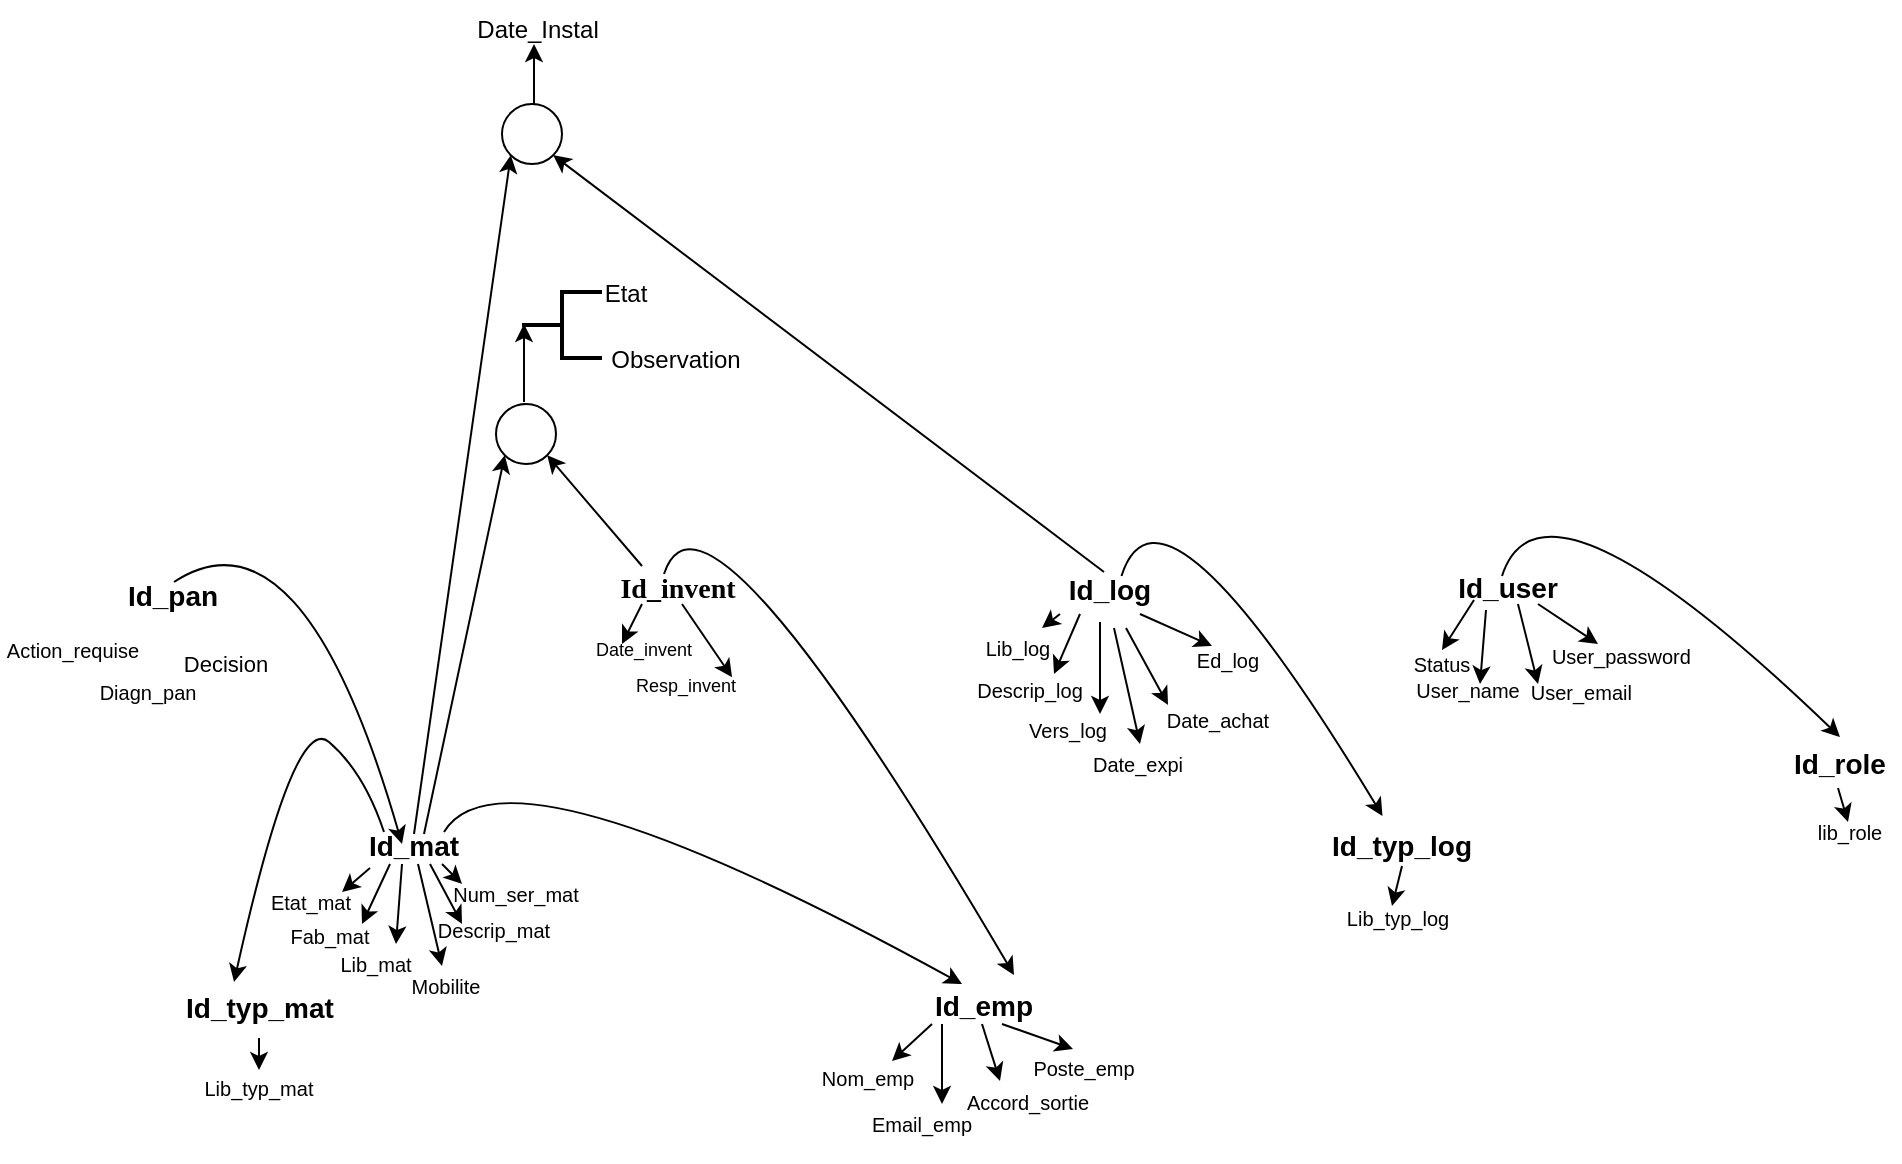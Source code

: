 <mxfile version="22.1.2" type="device">
  <diagram name="Page-1" id="wIZUU9E_AbacnY16icFT">
    <mxGraphModel dx="1691" dy="1685" grid="1" gridSize="10" guides="1" tooltips="1" connect="1" arrows="1" fold="1" page="1" pageScale="1" pageWidth="827" pageHeight="1169" math="0" shadow="0">
      <root>
        <mxCell id="0" />
        <mxCell id="1" parent="0" />
        <mxCell id="IXlQr3k1-wAIUMvVh51--2" value="&lt;font style=&quot;font-size: 14px;&quot;&gt;&lt;b&gt;Id_user&lt;/b&gt;&lt;/font&gt;" style="text;html=1;strokeColor=none;fillColor=none;align=center;verticalAlign=middle;whiteSpace=wrap;rounded=0;" parent="1" vertex="1">
          <mxGeometry x="563" y="247" width="60" height="30" as="geometry" />
        </mxCell>
        <mxCell id="IXlQr3k1-wAIUMvVh51--3" value="&lt;font style=&quot;font-size: 14px;&quot;&gt;&lt;b&gt;Id_mat&lt;/b&gt;&lt;/font&gt;" style="text;html=1;strokeColor=none;fillColor=none;align=center;verticalAlign=middle;whiteSpace=wrap;rounded=0;" parent="1" vertex="1">
          <mxGeometry x="16" y="376" width="60" height="30" as="geometry" />
        </mxCell>
        <mxCell id="IXlQr3k1-wAIUMvVh51--4" value="&lt;font style=&quot;font-size: 14px;&quot;&gt;&lt;b&gt;Id_log&lt;/b&gt;&lt;/font&gt;" style="text;html=1;strokeColor=none;fillColor=none;align=center;verticalAlign=middle;whiteSpace=wrap;rounded=0;" parent="1" vertex="1">
          <mxGeometry x="364" y="248" width="60" height="30" as="geometry" />
        </mxCell>
        <mxCell id="IXlQr3k1-wAIUMvVh51--5" value="&lt;font style=&quot;font-size: 14px;&quot;&gt;&lt;b&gt;Id_pan&lt;/b&gt;&lt;/font&gt;" style="text;html=1;strokeColor=none;fillColor=none;align=center;verticalAlign=middle;whiteSpace=wrap;rounded=0;" parent="1" vertex="1">
          <mxGeometry x="-100" y="254" width="51" height="24" as="geometry" />
        </mxCell>
        <mxCell id="IXlQr3k1-wAIUMvVh51--6" value="&lt;font style=&quot;font-size: 14px;&quot;&gt;&lt;b&gt;Id_typ_log&lt;/b&gt;&lt;/font&gt;" style="text;html=1;strokeColor=none;fillColor=none;align=center;verticalAlign=middle;whiteSpace=wrap;rounded=0;" parent="1" vertex="1">
          <mxGeometry x="510" y="376" width="60" height="30" as="geometry" />
        </mxCell>
        <mxCell id="IXlQr3k1-wAIUMvVh51--7" value="&lt;font face=&quot;Times New Roman&quot; style=&quot;font-size: 14px;&quot;&gt;&lt;b&gt;Id_invent&lt;/b&gt;&lt;/font&gt;" style="text;html=1;strokeColor=none;fillColor=none;align=center;verticalAlign=middle;whiteSpace=wrap;rounded=0;" parent="1" vertex="1">
          <mxGeometry x="148" y="248" width="60" height="30" as="geometry" />
        </mxCell>
        <mxCell id="IXlQr3k1-wAIUMvVh51--8" value="&lt;font style=&quot;font-size: 14px;&quot;&gt;&lt;b&gt;Id_typ_mat&lt;/b&gt;&lt;/font&gt;" style="text;html=1;strokeColor=none;fillColor=none;align=center;verticalAlign=middle;whiteSpace=wrap;rounded=0;" parent="1" vertex="1">
          <mxGeometry x="-71.5" y="457" width="80" height="30" as="geometry" />
        </mxCell>
        <mxCell id="IXlQr3k1-wAIUMvVh51--9" value="&lt;font style=&quot;font-size: 14px;&quot;&gt;&lt;b&gt;Id_emp&lt;/b&gt;&lt;/font&gt;" style="text;html=1;strokeColor=none;fillColor=none;align=center;verticalAlign=middle;whiteSpace=wrap;rounded=0;" parent="1" vertex="1">
          <mxGeometry x="301" y="455.5" width="60" height="30" as="geometry" />
        </mxCell>
        <mxCell id="IXlQr3k1-wAIUMvVh51--10" value="&lt;font style=&quot;font-size: 14px;&quot;&gt;&lt;b&gt;Id_role&lt;/b&gt;&lt;/font&gt;" style="text;html=1;strokeColor=none;fillColor=none;align=center;verticalAlign=middle;whiteSpace=wrap;rounded=0;" parent="1" vertex="1">
          <mxGeometry x="739" y="336.5" width="40" height="27" as="geometry" />
        </mxCell>
        <mxCell id="IXlQr3k1-wAIUMvVh51--14" value="&lt;font style=&quot;font-size: 12px;&quot;&gt;Etat&lt;/font&gt;" style="text;html=1;strokeColor=none;fillColor=none;align=center;verticalAlign=middle;whiteSpace=wrap;rounded=0;" parent="1" vertex="1">
          <mxGeometry x="132" y="100" width="40" height="30" as="geometry" />
        </mxCell>
        <mxCell id="IXlQr3k1-wAIUMvVh51--15" value="&lt;font style=&quot;font-size: 10px;&quot;&gt;Action_requise&lt;/font&gt;" style="text;html=1;strokeColor=none;fillColor=none;align=center;verticalAlign=middle;whiteSpace=wrap;rounded=0;" parent="1" vertex="1">
          <mxGeometry x="-161" y="284" width="73" height="18" as="geometry" />
        </mxCell>
        <mxCell id="IXlQr3k1-wAIUMvVh51--16" value="" style="strokeWidth=2;html=1;shape=mxgraph.flowchart.annotation_2;align=left;labelPosition=right;pointerEvents=1;" parent="1" vertex="1">
          <mxGeometry x="100" y="114" width="40" height="33" as="geometry" />
        </mxCell>
        <mxCell id="IXlQr3k1-wAIUMvVh51--17" value="" style="ellipse;whiteSpace=wrap;html=1;aspect=fixed;" parent="1" vertex="1">
          <mxGeometry x="87" y="170" width="30" height="30" as="geometry" />
        </mxCell>
        <mxCell id="IXlQr3k1-wAIUMvVh51--23" value="" style="endArrow=classic;html=1;rounded=0;" parent="1" edge="1">
          <mxGeometry width="50" height="50" relative="1" as="geometry">
            <mxPoint x="101" y="169" as="sourcePoint" />
            <mxPoint x="101" y="130" as="targetPoint" />
          </mxGeometry>
        </mxCell>
        <mxCell id="IXlQr3k1-wAIUMvVh51--27" value="" style="endArrow=classic;html=1;rounded=0;entryX=1;entryY=1;entryDx=0;entryDy=0;" parent="1" edge="1" target="IXlQr3k1-wAIUMvVh51--17">
          <mxGeometry width="50" height="50" relative="1" as="geometry">
            <mxPoint x="160" y="251" as="sourcePoint" />
            <mxPoint x="120" y="200" as="targetPoint" />
          </mxGeometry>
        </mxCell>
        <mxCell id="IXlQr3k1-wAIUMvVh51--32" value="&lt;font style=&quot;font-size: 12px;&quot;&gt;Observation&lt;/font&gt;" style="text;html=1;strokeColor=none;fillColor=none;align=center;verticalAlign=middle;whiteSpace=wrap;rounded=0;" parent="1" vertex="1">
          <mxGeometry x="134" y="133" width="86" height="30" as="geometry" />
        </mxCell>
        <mxCell id="IXlQr3k1-wAIUMvVh51--33" value="&lt;font style=&quot;font-size: 11px;&quot;&gt;Decision&lt;/font&gt;" style="text;html=1;strokeColor=none;fillColor=none;align=center;verticalAlign=middle;whiteSpace=wrap;rounded=0;" parent="1" vertex="1">
          <mxGeometry x="-71.5" y="295" width="46" height="10" as="geometry" />
        </mxCell>
        <mxCell id="IXlQr3k1-wAIUMvVh51--35" value="" style="curved=1;endArrow=classic;html=1;rounded=0;entryX=0.369;entryY=0.067;entryDx=0;entryDy=0;entryPerimeter=0;" parent="1" edge="1">
          <mxGeometry width="50" height="50" relative="1" as="geometry">
            <mxPoint x="31" y="384" as="sourcePoint" />
            <mxPoint x="-43.98" y="459.01" as="targetPoint" />
            <Array as="points">
              <mxPoint x="21" y="354" />
              <mxPoint x="-14" y="324" />
            </Array>
          </mxGeometry>
        </mxCell>
        <mxCell id="IXlQr3k1-wAIUMvVh51--39" value="" style="curved=1;endArrow=classic;html=1;rounded=0;" parent="1" edge="1">
          <mxGeometry width="50" height="50" relative="1" as="geometry">
            <mxPoint x="61" y="384" as="sourcePoint" />
            <mxPoint x="320" y="460" as="targetPoint" />
            <Array as="points">
              <mxPoint x="91" y="334" />
            </Array>
          </mxGeometry>
        </mxCell>
        <mxCell id="IXlQr3k1-wAIUMvVh51--41" value="" style="curved=1;endArrow=classic;html=1;rounded=0;" parent="1" edge="1">
          <mxGeometry width="50" height="50" relative="1" as="geometry">
            <mxPoint x="399.75" y="256" as="sourcePoint" />
            <mxPoint x="530.25" y="376" as="targetPoint" />
            <Array as="points">
              <mxPoint x="419.75" y="193" />
            </Array>
          </mxGeometry>
        </mxCell>
        <mxCell id="IXlQr3k1-wAIUMvVh51--44" value="&lt;font style=&quot;font-size: 9px;&quot;&gt;Date_invent&lt;/font&gt;" style="text;html=1;strokeColor=none;fillColor=none;align=center;verticalAlign=middle;whiteSpace=wrap;rounded=0;" parent="1" vertex="1">
          <mxGeometry x="131" y="281" width="60" height="21" as="geometry" />
        </mxCell>
        <mxCell id="IXlQr3k1-wAIUMvVh51--45" value="&lt;font style=&quot;font-size: 9px;&quot;&gt;Resp_invent&lt;/font&gt;" style="text;html=1;strokeColor=none;fillColor=none;align=center;verticalAlign=middle;whiteSpace=wrap;rounded=0;" parent="1" vertex="1">
          <mxGeometry x="147" y="300" width="70" height="20" as="geometry" />
        </mxCell>
        <mxCell id="IXlQr3k1-wAIUMvVh51--46" value="" style="endArrow=classic;html=1;rounded=0;" parent="1" edge="1">
          <mxGeometry width="50" height="50" relative="1" as="geometry">
            <mxPoint x="160" y="270" as="sourcePoint" />
            <mxPoint x="150" y="290" as="targetPoint" />
          </mxGeometry>
        </mxCell>
        <mxCell id="IXlQr3k1-wAIUMvVh51--48" value="" style="endArrow=classic;html=1;rounded=0;entryX=0.829;entryY=0.333;entryDx=0;entryDy=0;entryPerimeter=0;" parent="1" target="IXlQr3k1-wAIUMvVh51--45" edge="1">
          <mxGeometry width="50" height="50" relative="1" as="geometry">
            <mxPoint x="180" y="270" as="sourcePoint" />
            <mxPoint x="201" y="210.289" as="targetPoint" />
          </mxGeometry>
        </mxCell>
        <mxCell id="IXlQr3k1-wAIUMvVh51--49" value="&lt;p style=&quot;text-indent:-18.0pt;mso-list:l0 level1 lfo1&quot; class=&quot;MsoListParagraph&quot;&gt;&lt;font style=&quot;font-size: 10px;&quot;&gt;Email_emp&lt;/font&gt;&lt;/p&gt;" style="text;html=1;strokeColor=none;fillColor=none;align=center;verticalAlign=middle;whiteSpace=wrap;rounded=0;" parent="1" vertex="1">
          <mxGeometry x="272" y="529.5" width="80" as="geometry" />
        </mxCell>
        <mxCell id="IXlQr3k1-wAIUMvVh51--50" value="&lt;font style=&quot;font-size: 10px;&quot;&gt;Num_ser_mat&lt;/font&gt;" style="text;html=1;strokeColor=none;fillColor=none;align=center;verticalAlign=middle;whiteSpace=wrap;rounded=0;" parent="1" vertex="1">
          <mxGeometry x="67" y="405" width="60" height="20" as="geometry" />
        </mxCell>
        <mxCell id="IXlQr3k1-wAIUMvVh51--51" value="&lt;font style=&quot;font-size: 10px;&quot;&gt;Etat_mat&lt;/font&gt;" style="text;html=1;strokeColor=none;fillColor=none;align=center;verticalAlign=middle;whiteSpace=wrap;rounded=0;" parent="1" vertex="1">
          <mxGeometry x="-30" y="409" width="49" height="20" as="geometry" />
        </mxCell>
        <mxCell id="IXlQr3k1-wAIUMvVh51--52" value="&lt;font style=&quot;font-size: 10px;&quot;&gt;Fab_mat&lt;/font&gt;" style="text;html=1;strokeColor=none;fillColor=none;align=center;verticalAlign=middle;whiteSpace=wrap;rounded=0;" parent="1" vertex="1">
          <mxGeometry x="-21" y="426" width="50" height="20" as="geometry" />
        </mxCell>
        <mxCell id="IXlQr3k1-wAIUMvVh51--53" value="&lt;span style=&quot;text-indent: -24px;&quot;&gt;&lt;font style=&quot;font-size: 10px;&quot;&gt;Lib_mat&lt;/font&gt;&lt;/span&gt;" style="text;html=1;strokeColor=none;fillColor=none;align=center;verticalAlign=middle;whiteSpace=wrap;rounded=0;" parent="1" vertex="1">
          <mxGeometry x="7" y="440" width="40" height="20" as="geometry" />
        </mxCell>
        <mxCell id="IXlQr3k1-wAIUMvVh51--54" value="&lt;p style=&quot;text-indent:-18.0pt;mso-list:l0 level1 lfo1&quot; class=&quot;MsoListParagraph&quot;&gt;&lt;font style=&quot;font-size: 10px;&quot;&gt;Descrip_mat&lt;/font&gt;&lt;/p&gt;" style="text;html=1;strokeColor=none;fillColor=none;align=center;verticalAlign=middle;whiteSpace=wrap;rounded=0;" parent="1" vertex="1">
          <mxGeometry x="58" y="423" width="80" height="20" as="geometry" />
        </mxCell>
        <mxCell id="IXlQr3k1-wAIUMvVh51--61" value="&lt;p style=&quot;text-indent:-18.0pt;mso-list:l0 level1 lfo1&quot; class=&quot;MsoListParagraph&quot;&gt;&lt;font style=&quot;font-size: 10px;&quot;&gt;Poste_emp&lt;/font&gt;&lt;/p&gt;" style="text;html=1;strokeColor=none;fillColor=none;align=center;verticalAlign=middle;whiteSpace=wrap;rounded=0;" parent="1" vertex="1">
          <mxGeometry x="358" y="492.5" width="70" height="18" as="geometry" />
        </mxCell>
        <mxCell id="IXlQr3k1-wAIUMvVh51--62" value="&lt;p style=&quot;text-indent:-18.0pt;mso-list:l0 level1 lfo1&quot; class=&quot;MsoListParagraph&quot;&gt;&lt;font style=&quot;font-size: 10px;&quot;&gt;Nom_emp&lt;/font&gt;&lt;/p&gt;" style="text;html=1;strokeColor=none;fillColor=none;align=center;verticalAlign=middle;whiteSpace=wrap;rounded=0;" parent="1" vertex="1">
          <mxGeometry x="250" y="498.5" width="70" height="17" as="geometry" />
        </mxCell>
        <mxCell id="IXlQr3k1-wAIUMvVh51--68" value="&amp;nbsp;&lt;font style=&quot;font-size: 10px;&quot;&gt;User_password&lt;/font&gt;" style="text;html=1;strokeColor=none;fillColor=none;align=center;verticalAlign=middle;whiteSpace=wrap;rounded=0;" parent="1" vertex="1">
          <mxGeometry x="618" y="286" width="60" height="20" as="geometry" />
        </mxCell>
        <mxCell id="IXlQr3k1-wAIUMvVh51--69" value="&lt;font style=&quot;font-size: 10px;&quot;&gt;User_name&lt;/font&gt;" style="text;html=1;strokeColor=none;fillColor=none;align=center;verticalAlign=middle;whiteSpace=wrap;rounded=0;" parent="1" vertex="1">
          <mxGeometry x="544" y="301" width="58" height="24" as="geometry" />
        </mxCell>
        <mxCell id="IXlQr3k1-wAIUMvVh51--70" value="&amp;nbsp;&lt;font style=&quot;font-size: 10px;&quot;&gt;User_email&lt;/font&gt;" style="text;html=1;strokeColor=none;fillColor=none;align=center;verticalAlign=middle;whiteSpace=wrap;rounded=0;" parent="1" vertex="1">
          <mxGeometry x="574" y="288.93" width="108" height="50.14" as="geometry" />
        </mxCell>
        <mxCell id="IXlQr3k1-wAIUMvVh51--74" value="&lt;font style=&quot;font-size: 10px;&quot;&gt;lib_role&lt;/font&gt;" style="text;html=1;strokeColor=none;fillColor=none;align=center;verticalAlign=middle;whiteSpace=wrap;rounded=0;" parent="1" vertex="1">
          <mxGeometry x="739" y="370" width="50" height="27" as="geometry" />
        </mxCell>
        <mxCell id="IXlQr3k1-wAIUMvVh51--75" value="" style="endArrow=classic;html=1;rounded=0;entryX=0.5;entryY=0;entryDx=0;entryDy=0;" parent="1" edge="1">
          <mxGeometry width="50" height="50" relative="1" as="geometry">
            <mxPoint x="758" y="362" as="sourcePoint" />
            <mxPoint x="763" y="379" as="targetPoint" />
          </mxGeometry>
        </mxCell>
        <mxCell id="IXlQr3k1-wAIUMvVh51--76" value="&lt;font style=&quot;font-size: 10px;&quot;&gt;Lib_typ_mat&lt;/font&gt;" style="text;html=1;strokeColor=none;fillColor=none;align=center;verticalAlign=middle;whiteSpace=wrap;rounded=0;" parent="1" vertex="1">
          <mxGeometry x="-63" y="503" width="63" height="17" as="geometry" />
        </mxCell>
        <mxCell id="IXlQr3k1-wAIUMvVh51--77" value="" style="endArrow=classic;html=1;rounded=0;entryX=0.5;entryY=0;entryDx=0;entryDy=0;exitX=0.5;exitY=1;exitDx=0;exitDy=0;" parent="1" edge="1" target="IXlQr3k1-wAIUMvVh51--76" source="IXlQr3k1-wAIUMvVh51--8">
          <mxGeometry width="50" height="50" relative="1" as="geometry">
            <mxPoint x="-20" y="500" as="sourcePoint" />
            <mxPoint x="20" y="419" as="targetPoint" />
          </mxGeometry>
        </mxCell>
        <mxCell id="IXlQr3k1-wAIUMvVh51--78" value="&lt;font style=&quot;font-size: 10px;&quot;&gt;Diagn_pan&lt;/font&gt;" style="text;html=1;strokeColor=none;fillColor=none;align=center;verticalAlign=middle;whiteSpace=wrap;rounded=0;" parent="1" vertex="1">
          <mxGeometry x="-117" y="305" width="60" height="18" as="geometry" />
        </mxCell>
        <mxCell id="IXlQr3k1-wAIUMvVh51--85" value="&lt;p style=&quot;text-indent:-18.0pt;mso-list:l0 level1 lfo1&quot; class=&quot;MsoListParagraph&quot;&gt;&lt;font style=&quot;font-size: 10px;&quot;&gt;Date_expi&lt;/font&gt;&lt;/p&gt;" style="text;html=1;strokeColor=none;fillColor=none;align=center;verticalAlign=middle;whiteSpace=wrap;rounded=0;" parent="1" vertex="1">
          <mxGeometry x="385" y="343" width="70" height="14" as="geometry" />
        </mxCell>
        <mxCell id="IXlQr3k1-wAIUMvVh51--87" value="&lt;p style=&quot;text-indent:-18.0pt;mso-list:l0 level1 lfo1&quot; class=&quot;MsoListParagraph&quot;&gt;&lt;font style=&quot;font-size: 10px;&quot;&gt;Descrip_log&lt;/font&gt;&lt;/p&gt;" style="text;html=1;strokeColor=none;fillColor=none;align=center;verticalAlign=middle;whiteSpace=wrap;rounded=0;" parent="1" vertex="1">
          <mxGeometry x="330" y="305" width="72" height="15" as="geometry" />
        </mxCell>
        <mxCell id="IXlQr3k1-wAIUMvVh51--88" value="&lt;p style=&quot;text-indent:-18.0pt;mso-list:l0 level1 lfo1&quot; class=&quot;MsoListParagraph&quot;&gt;&lt;font style=&quot;font-size: 10px;&quot;&gt;Date_achat&lt;/font&gt;&lt;br&gt;&lt;/p&gt;" style="text;html=1;strokeColor=none;fillColor=none;align=center;verticalAlign=middle;whiteSpace=wrap;rounded=0;" parent="1" vertex="1">
          <mxGeometry x="423" y="313" width="74" height="30" as="geometry" />
        </mxCell>
        <mxCell id="IXlQr3k1-wAIUMvVh51--89" value="&lt;p style=&quot;text-indent:-18.0pt;mso-list:l0 level1 lfo1&quot; class=&quot;MsoListParagraph&quot;&gt;&lt;font style=&quot;font-size: 10px;&quot;&gt;Lib_log&lt;/font&gt;&lt;/p&gt;" style="text;html=1;strokeColor=none;fillColor=none;align=center;verticalAlign=middle;whiteSpace=wrap;rounded=0;" parent="1" vertex="1">
          <mxGeometry x="330" y="282" width="60" height="20" as="geometry" />
        </mxCell>
        <mxCell id="IXlQr3k1-wAIUMvVh51--90" value="&lt;p style=&quot;text-indent:-18.0pt;mso-list:l0 level1 lfo1&quot; class=&quot;MsoListParagraph&quot;&gt;&lt;font style=&quot;font-size: 10px;&quot;&gt;Vers_log&lt;/font&gt;&lt;/p&gt;" style="text;html=1;strokeColor=none;fillColor=none;align=center;verticalAlign=middle;whiteSpace=wrap;rounded=0;" parent="1" vertex="1">
          <mxGeometry x="361" y="326" width="48" height="14" as="geometry" />
        </mxCell>
        <mxCell id="IXlQr3k1-wAIUMvVh51--91" value="&lt;p style=&quot;text-indent:-18.0pt;mso-list:l0 level1 lfo1&quot; class=&quot;MsoListParagraph&quot;&gt;&lt;font style=&quot;font-size: 10px;&quot;&gt;Ed_log&lt;/font&gt;&lt;/p&gt;" style="text;html=1;strokeColor=none;fillColor=none;align=center;verticalAlign=middle;whiteSpace=wrap;rounded=0;" parent="1" vertex="1">
          <mxGeometry x="445" y="291" width="40" height="14" as="geometry" />
        </mxCell>
        <mxCell id="IXlQr3k1-wAIUMvVh51--102" value="&lt;font style=&quot;font-size: 10px;&quot;&gt;Lib_typ_log&lt;/font&gt;" style="text;html=1;strokeColor=none;fillColor=none;align=center;verticalAlign=middle;whiteSpace=wrap;rounded=0;" parent="1" vertex="1">
          <mxGeometry x="513" y="421" width="50" height="12" as="geometry" />
        </mxCell>
        <mxCell id="IXlQr3k1-wAIUMvVh51--104" value="&lt;span style=&quot;font-size: 10px;&quot;&gt;Mobilite&lt;/span&gt;" style="text;html=1;strokeColor=none;fillColor=none;align=center;verticalAlign=middle;whiteSpace=wrap;rounded=0;" parent="1" vertex="1">
          <mxGeometry x="37" y="451" width="50" height="20" as="geometry" />
        </mxCell>
        <mxCell id="IXlQr3k1-wAIUMvVh51--115" value="" style="endArrow=classic;html=1;rounded=0;entryX=0.5;entryY=0;entryDx=0;entryDy=0;" parent="1" target="IXlQr3k1-wAIUMvVh51--89" edge="1">
          <mxGeometry width="50" height="50" relative="1" as="geometry">
            <mxPoint x="369" y="275" as="sourcePoint" />
            <mxPoint x="419" y="225" as="targetPoint" />
          </mxGeometry>
        </mxCell>
        <mxCell id="IXlQr3k1-wAIUMvVh51--116" value="" style="endArrow=classic;html=1;rounded=0;entryX=0.5;entryY=0;entryDx=0;entryDy=0;" parent="1" target="IXlQr3k1-wAIUMvVh51--87" edge="1">
          <mxGeometry width="50" height="50" relative="1" as="geometry">
            <mxPoint x="379" y="275" as="sourcePoint" />
            <mxPoint x="429" y="225" as="targetPoint" />
          </mxGeometry>
        </mxCell>
        <mxCell id="IXlQr3k1-wAIUMvVh51--117" value="" style="endArrow=classic;html=1;rounded=0;" parent="1" edge="1">
          <mxGeometry width="50" height="50" relative="1" as="geometry">
            <mxPoint x="389" y="279" as="sourcePoint" />
            <mxPoint x="389" y="325" as="targetPoint" />
          </mxGeometry>
        </mxCell>
        <mxCell id="IXlQr3k1-wAIUMvVh51--118" value="" style="endArrow=classic;html=1;rounded=0;entryX=1;entryY=1;entryDx=0;entryDy=0;" parent="1" target="IXlQr3k1-wAIUMvVh51--90" edge="1">
          <mxGeometry width="50" height="50" relative="1" as="geometry">
            <mxPoint x="396" y="282" as="sourcePoint" />
            <mxPoint x="446" y="232" as="targetPoint" />
          </mxGeometry>
        </mxCell>
        <mxCell id="IXlQr3k1-wAIUMvVh51--119" value="" style="endArrow=classic;html=1;rounded=0;entryX=0;entryY=0.25;entryDx=0;entryDy=0;" parent="1" target="IXlQr3k1-wAIUMvVh51--88" edge="1">
          <mxGeometry width="50" height="50" relative="1" as="geometry">
            <mxPoint x="402" y="282" as="sourcePoint" />
            <mxPoint x="452" y="232" as="targetPoint" />
          </mxGeometry>
        </mxCell>
        <mxCell id="IXlQr3k1-wAIUMvVh51--120" value="" style="endArrow=classic;html=1;rounded=0;entryX=0;entryY=0;entryDx=0;entryDy=0;" parent="1" target="IXlQr3k1-wAIUMvVh51--91" edge="1">
          <mxGeometry width="50" height="50" relative="1" as="geometry">
            <mxPoint x="409" y="275" as="sourcePoint" />
            <mxPoint x="459" y="225" as="targetPoint" />
          </mxGeometry>
        </mxCell>
        <mxCell id="IXlQr3k1-wAIUMvVh51--121" value="&lt;span style=&quot;font-size: 10px;&quot;&gt;Accord_sortie&lt;/span&gt;" style="text;html=1;strokeColor=none;fillColor=none;align=center;verticalAlign=middle;whiteSpace=wrap;rounded=0;" parent="1" vertex="1">
          <mxGeometry x="325" y="508.5" width="56" height="20" as="geometry" />
        </mxCell>
        <mxCell id="IXlQr3k1-wAIUMvVh51--124" value="&lt;font style=&quot;font-size: 10px;&quot;&gt;Status&lt;/font&gt;" style="text;html=1;strokeColor=none;fillColor=none;align=center;verticalAlign=middle;whiteSpace=wrap;rounded=0;" parent="1" vertex="1">
          <mxGeometry x="548" y="293" width="24" height="13" as="geometry" />
        </mxCell>
        <mxCell id="QpquhIABm7qEgHIS8oee-9" value="" style="endArrow=classic;html=1;rounded=0;" edge="1" parent="1">
          <mxGeometry width="50" height="50" relative="1" as="geometry">
            <mxPoint x="608" y="270" as="sourcePoint" />
            <mxPoint x="638" y="290" as="targetPoint" />
          </mxGeometry>
        </mxCell>
        <mxCell id="QpquhIABm7qEgHIS8oee-12" value="" style="endArrow=classic;html=1;rounded=0;exitX=0.65;exitY=0.033;exitDx=0;exitDy=0;exitPerimeter=0;entryX=0;entryY=1;entryDx=0;entryDy=0;" edge="1" parent="1" target="IXlQr3k1-wAIUMvVh51--17">
          <mxGeometry width="50" height="50" relative="1" as="geometry">
            <mxPoint x="51" y="384.99" as="sourcePoint" />
            <mxPoint x="100" y="210" as="targetPoint" />
          </mxGeometry>
        </mxCell>
        <mxCell id="QpquhIABm7qEgHIS8oee-18" value="" style="endArrow=classic;html=1;rounded=0;entryX=0.5;entryY=0;entryDx=0;entryDy=0;" edge="1" parent="1">
          <mxGeometry width="50" height="50" relative="1" as="geometry">
            <mxPoint x="540" y="401" as="sourcePoint" />
            <mxPoint x="535" y="421" as="targetPoint" />
          </mxGeometry>
        </mxCell>
        <mxCell id="QpquhIABm7qEgHIS8oee-19" value="" style="endArrow=classic;html=1;rounded=0;entryX=0.5;entryY=0;entryDx=0;entryDy=0;" edge="1" parent="1" target="IXlQr3k1-wAIUMvVh51--124">
          <mxGeometry width="50" height="50" relative="1" as="geometry">
            <mxPoint x="576" y="268" as="sourcePoint" />
            <mxPoint x="626" y="218" as="targetPoint" />
          </mxGeometry>
        </mxCell>
        <mxCell id="QpquhIABm7qEgHIS8oee-21" value="" style="endArrow=classic;html=1;rounded=0;entryX=1.292;entryY=1.308;entryDx=0;entryDy=0;entryPerimeter=0;" edge="1" parent="1" target="IXlQr3k1-wAIUMvVh51--124">
          <mxGeometry width="50" height="50" relative="1" as="geometry">
            <mxPoint x="582" y="273" as="sourcePoint" />
            <mxPoint x="632" y="223" as="targetPoint" />
          </mxGeometry>
        </mxCell>
        <mxCell id="QpquhIABm7qEgHIS8oee-22" value="" style="endArrow=classic;html=1;rounded=0;" edge="1" parent="1">
          <mxGeometry width="50" height="50" relative="1" as="geometry">
            <mxPoint x="598" y="270" as="sourcePoint" />
            <mxPoint x="608" y="310" as="targetPoint" />
          </mxGeometry>
        </mxCell>
        <mxCell id="QpquhIABm7qEgHIS8oee-26" value="" style="endArrow=classic;html=1;rounded=0;" edge="1" parent="1">
          <mxGeometry width="50" height="50" relative="1" as="geometry">
            <mxPoint x="24" y="402" as="sourcePoint" />
            <mxPoint x="10" y="414" as="targetPoint" />
          </mxGeometry>
        </mxCell>
        <mxCell id="QpquhIABm7qEgHIS8oee-27" value="" style="endArrow=classic;html=1;rounded=0;" edge="1" parent="1">
          <mxGeometry width="50" height="50" relative="1" as="geometry">
            <mxPoint x="34" y="400" as="sourcePoint" />
            <mxPoint x="20" y="430" as="targetPoint" />
          </mxGeometry>
        </mxCell>
        <mxCell id="QpquhIABm7qEgHIS8oee-28" value="" style="endArrow=classic;html=1;rounded=0;" edge="1" parent="1">
          <mxGeometry width="50" height="50" relative="1" as="geometry">
            <mxPoint x="60" y="400" as="sourcePoint" />
            <mxPoint x="70" y="410" as="targetPoint" />
          </mxGeometry>
        </mxCell>
        <mxCell id="QpquhIABm7qEgHIS8oee-29" value="" style="endArrow=classic;html=1;rounded=0;" edge="1" parent="1">
          <mxGeometry width="50" height="50" relative="1" as="geometry">
            <mxPoint x="54" y="400" as="sourcePoint" />
            <mxPoint x="70" y="430" as="targetPoint" />
          </mxGeometry>
        </mxCell>
        <mxCell id="QpquhIABm7qEgHIS8oee-30" value="" style="endArrow=classic;html=1;rounded=0;entryX=0.75;entryY=0;entryDx=0;entryDy=0;" edge="1" parent="1" target="IXlQr3k1-wAIUMvVh51--53">
          <mxGeometry width="50" height="50" relative="1" as="geometry">
            <mxPoint x="40" y="400" as="sourcePoint" />
            <mxPoint x="90" y="350" as="targetPoint" />
          </mxGeometry>
        </mxCell>
        <mxCell id="QpquhIABm7qEgHIS8oee-31" value="" style="endArrow=classic;html=1;rounded=0;entryX=0.5;entryY=0;entryDx=0;entryDy=0;" edge="1" parent="1">
          <mxGeometry width="50" height="50" relative="1" as="geometry">
            <mxPoint x="48" y="400" as="sourcePoint" />
            <mxPoint x="60" y="451" as="targetPoint" />
          </mxGeometry>
        </mxCell>
        <mxCell id="QpquhIABm7qEgHIS8oee-37" value="" style="curved=1;endArrow=classic;html=1;rounded=0;exitX=0.5;exitY=0;exitDx=0;exitDy=0;" edge="1" parent="1">
          <mxGeometry width="50" height="50" relative="1" as="geometry">
            <mxPoint x="-74" y="259" as="sourcePoint" />
            <mxPoint x="40" y="390" as="targetPoint" />
            <Array as="points">
              <mxPoint x="-10" y="217" />
            </Array>
          </mxGeometry>
        </mxCell>
        <mxCell id="QpquhIABm7qEgHIS8oee-38" value="" style="curved=1;endArrow=classic;html=1;rounded=0;entryX=0.5;entryY=0;entryDx=0;entryDy=0;" edge="1" parent="1" target="IXlQr3k1-wAIUMvVh51--10">
          <mxGeometry width="50" height="50" relative="1" as="geometry">
            <mxPoint x="590" y="256" as="sourcePoint" />
            <mxPoint x="749" y="326.5" as="targetPoint" />
            <Array as="points">
              <mxPoint x="610" y="193" />
            </Array>
          </mxGeometry>
        </mxCell>
        <mxCell id="QpquhIABm7qEgHIS8oee-39" value="" style="curved=1;endArrow=classic;html=1;rounded=0;entryX=0.75;entryY=0;entryDx=0;entryDy=0;" edge="1" parent="1" target="IXlQr3k1-wAIUMvVh51--9">
          <mxGeometry width="50" height="50" relative="1" as="geometry">
            <mxPoint x="171" y="255" as="sourcePoint" />
            <mxPoint x="320" y="460" as="targetPoint" />
            <Array as="points">
              <mxPoint x="191" y="192" />
            </Array>
          </mxGeometry>
        </mxCell>
        <mxCell id="QpquhIABm7qEgHIS8oee-41" value="" style="ellipse;whiteSpace=wrap;html=1;aspect=fixed;" vertex="1" parent="1">
          <mxGeometry x="90" y="20" width="30" height="30" as="geometry" />
        </mxCell>
        <mxCell id="QpquhIABm7qEgHIS8oee-42" value="" style="endArrow=classic;html=1;rounded=0;entryX=0;entryY=1;entryDx=0;entryDy=0;" edge="1" parent="1" target="QpquhIABm7qEgHIS8oee-41">
          <mxGeometry width="50" height="50" relative="1" as="geometry">
            <mxPoint x="46" y="385" as="sourcePoint" />
            <mxPoint x="100" y="60" as="targetPoint" />
          </mxGeometry>
        </mxCell>
        <mxCell id="QpquhIABm7qEgHIS8oee-43" value="" style="endArrow=classic;html=1;rounded=0;entryX=1;entryY=1;entryDx=0;entryDy=0;" edge="1" parent="1" target="QpquhIABm7qEgHIS8oee-41">
          <mxGeometry width="50" height="50" relative="1" as="geometry">
            <mxPoint x="391" y="254" as="sourcePoint" />
            <mxPoint x="441" y="204" as="targetPoint" />
          </mxGeometry>
        </mxCell>
        <mxCell id="QpquhIABm7qEgHIS8oee-44" value="" style="endArrow=classic;html=1;rounded=0;" edge="1" parent="1">
          <mxGeometry width="50" height="50" relative="1" as="geometry">
            <mxPoint x="106" y="20" as="sourcePoint" />
            <mxPoint x="106" y="-10" as="targetPoint" />
          </mxGeometry>
        </mxCell>
        <mxCell id="QpquhIABm7qEgHIS8oee-45" value="Date_Instal" style="text;html=1;strokeColor=none;fillColor=none;align=center;verticalAlign=middle;whiteSpace=wrap;rounded=0;" vertex="1" parent="1">
          <mxGeometry x="78" y="-32" width="60" height="30" as="geometry" />
        </mxCell>
        <mxCell id="QpquhIABm7qEgHIS8oee-48" value="" style="endArrow=classic;html=1;rounded=0;entryX=0.25;entryY=0;entryDx=0;entryDy=0;" edge="1" parent="1" target="IXlQr3k1-wAIUMvVh51--121">
          <mxGeometry width="50" height="50" relative="1" as="geometry">
            <mxPoint x="330" y="480" as="sourcePoint" />
            <mxPoint x="380" y="430" as="targetPoint" />
          </mxGeometry>
        </mxCell>
        <mxCell id="QpquhIABm7qEgHIS8oee-49" value="" style="endArrow=classic;html=1;rounded=0;entryX=0.25;entryY=0;entryDx=0;entryDy=0;" edge="1" parent="1" target="IXlQr3k1-wAIUMvVh51--61">
          <mxGeometry width="50" height="50" relative="1" as="geometry">
            <mxPoint x="340" y="480" as="sourcePoint" />
            <mxPoint x="390" y="430" as="targetPoint" />
          </mxGeometry>
        </mxCell>
        <mxCell id="QpquhIABm7qEgHIS8oee-52" value="" style="endArrow=classic;html=1;rounded=0;entryX=0.5;entryY=0;entryDx=0;entryDy=0;" edge="1" parent="1" target="IXlQr3k1-wAIUMvVh51--62">
          <mxGeometry width="50" height="50" relative="1" as="geometry">
            <mxPoint x="305" y="480" as="sourcePoint" />
            <mxPoint x="355" y="430" as="targetPoint" />
          </mxGeometry>
        </mxCell>
        <mxCell id="QpquhIABm7qEgHIS8oee-53" value="" style="endArrow=classic;html=1;rounded=0;" edge="1" parent="1">
          <mxGeometry width="50" height="50" relative="1" as="geometry">
            <mxPoint x="310" y="480" as="sourcePoint" />
            <mxPoint x="310" y="520" as="targetPoint" />
          </mxGeometry>
        </mxCell>
      </root>
    </mxGraphModel>
  </diagram>
</mxfile>
